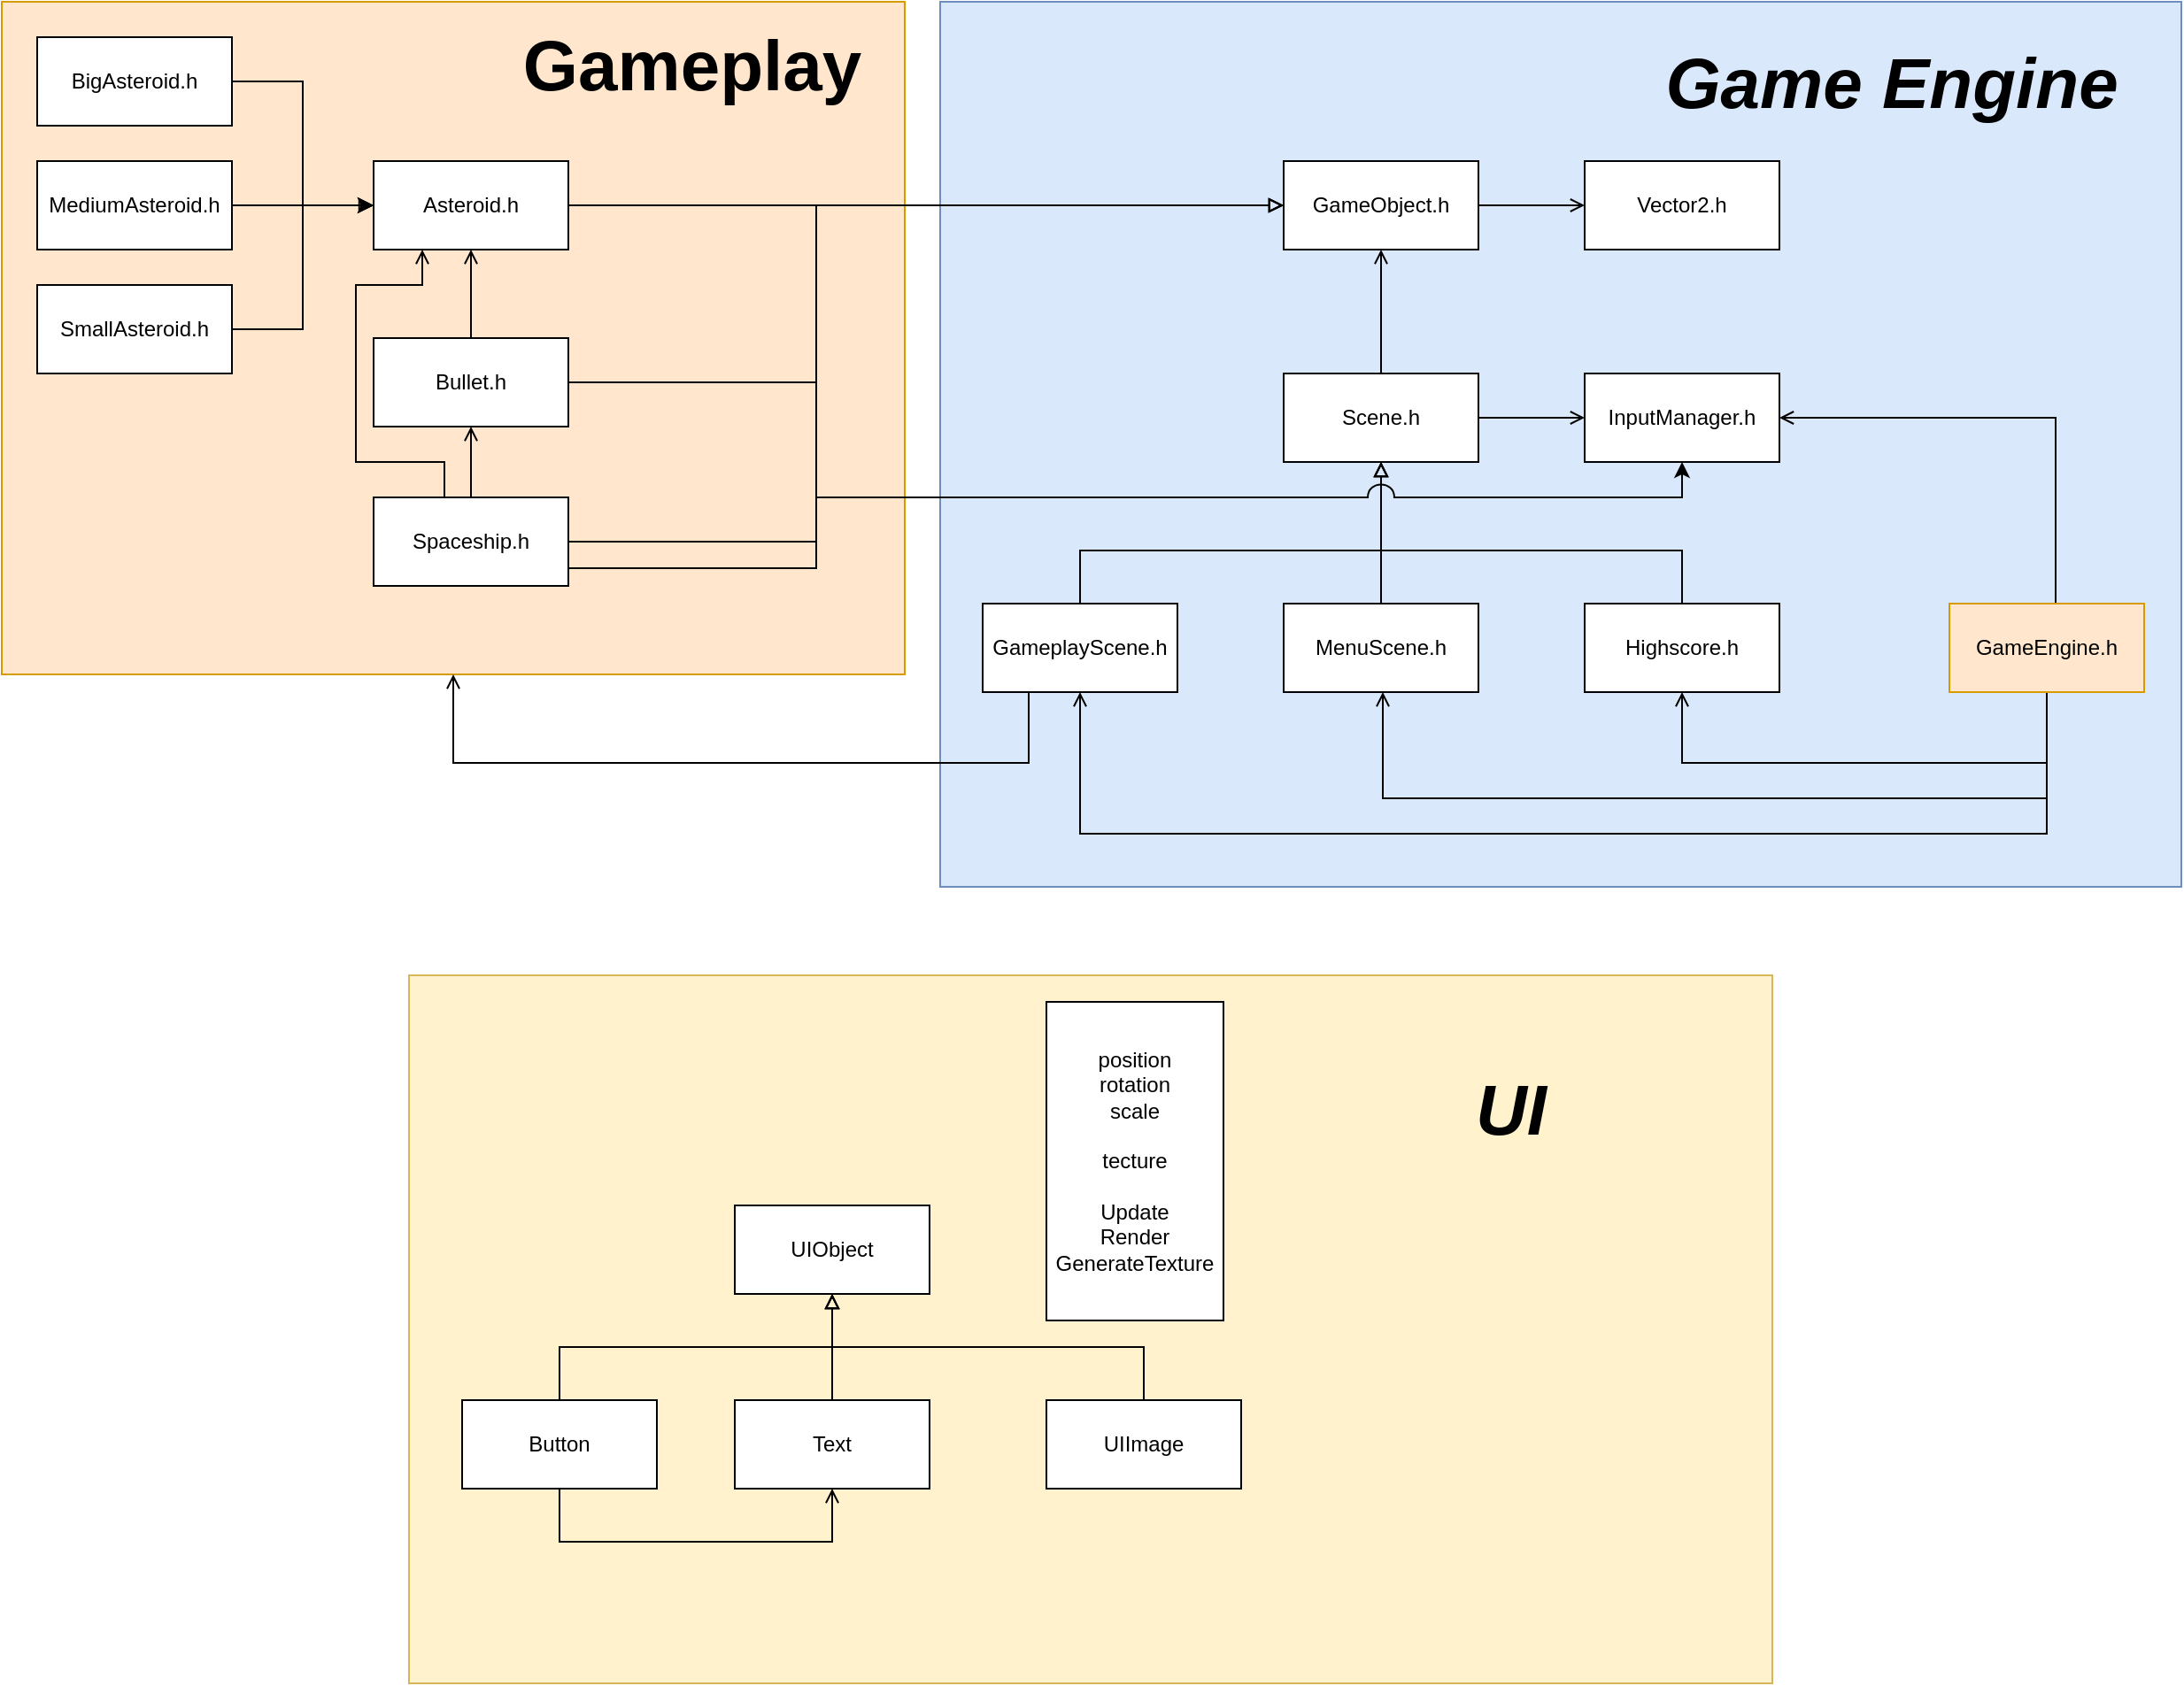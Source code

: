 <mxfile version="21.2.3" type="device">
  <diagram name="Página-1" id="Z-GpTRhiUUzsGDICCLsG">
    <mxGraphModel dx="1434" dy="788" grid="1" gridSize="10" guides="1" tooltips="1" connect="1" arrows="1" fold="1" page="1" pageScale="1" pageWidth="827" pageHeight="1169" math="0" shadow="0">
      <root>
        <mxCell id="0" />
        <mxCell id="1" parent="0" />
        <mxCell id="GXNcmK4nyU1SxAJlSGLX-18" value="" style="rounded=0;whiteSpace=wrap;html=1;fillColor=#fff2cc;strokeColor=#d6b656;" vertex="1" parent="1">
          <mxGeometry x="240" y="570" width="770" height="400" as="geometry" />
        </mxCell>
        <mxCell id="EPxm5rg7ir5jH90M0JC9-44" value="" style="html=1;whiteSpace=wrap;fillColor=#ffe6cc;strokeColor=#d79b00;" parent="1" vertex="1">
          <mxGeometry x="10" y="20" width="510" height="380" as="geometry" />
        </mxCell>
        <mxCell id="EPxm5rg7ir5jH90M0JC9-20" value="" style="html=1;whiteSpace=wrap;fillColor=#dae8fc;strokeColor=#6c8ebf;" parent="1" vertex="1">
          <mxGeometry x="540" y="20" width="701" height="500" as="geometry" />
        </mxCell>
        <mxCell id="ryzJ_HrvIq85pcc00d0r-1" value="Vector2.h" style="html=1;whiteSpace=wrap;" parent="1" vertex="1">
          <mxGeometry x="904" y="110" width="110" height="50" as="geometry" />
        </mxCell>
        <mxCell id="EPxm5rg7ir5jH90M0JC9-10" style="edgeStyle=orthogonalEdgeStyle;rounded=0;orthogonalLoop=1;jettySize=auto;html=1;entryX=0;entryY=0.5;entryDx=0;entryDy=0;endArrow=open;endFill=0;" parent="1" source="ryzJ_HrvIq85pcc00d0r-2" target="ryzJ_HrvIq85pcc00d0r-1" edge="1">
          <mxGeometry relative="1" as="geometry" />
        </mxCell>
        <mxCell id="ryzJ_HrvIq85pcc00d0r-2" value="GameObject.h" style="html=1;whiteSpace=wrap;" parent="1" vertex="1">
          <mxGeometry x="734" y="110" width="110" height="50" as="geometry" />
        </mxCell>
        <mxCell id="MFfV-R_FJJ1yDIUMVOpf-2" style="edgeStyle=orthogonalEdgeStyle;rounded=0;orthogonalLoop=1;jettySize=auto;html=1;endArrow=open;endFill=0;" parent="1" source="EPxm5rg7ir5jH90M0JC9-2" target="ryzJ_HrvIq85pcc00d0r-2" edge="1">
          <mxGeometry relative="1" as="geometry" />
        </mxCell>
        <mxCell id="EPxm5rg7ir5jH90M0JC9-15" style="edgeStyle=orthogonalEdgeStyle;rounded=0;orthogonalLoop=1;jettySize=auto;html=1;entryX=0;entryY=0.5;entryDx=0;entryDy=0;endArrow=open;endFill=0;" parent="1" source="EPxm5rg7ir5jH90M0JC9-2" target="EPxm5rg7ir5jH90M0JC9-12" edge="1">
          <mxGeometry relative="1" as="geometry" />
        </mxCell>
        <mxCell id="EPxm5rg7ir5jH90M0JC9-2" value="Scene.h" style="html=1;whiteSpace=wrap;" parent="1" vertex="1">
          <mxGeometry x="734" y="230" width="110" height="50" as="geometry" />
        </mxCell>
        <mxCell id="EPxm5rg7ir5jH90M0JC9-7" style="edgeStyle=orthogonalEdgeStyle;rounded=0;orthogonalLoop=1;jettySize=auto;html=1;endArrow=block;endFill=0;" parent="1" source="EPxm5rg7ir5jH90M0JC9-4" target="EPxm5rg7ir5jH90M0JC9-2" edge="1">
          <mxGeometry relative="1" as="geometry">
            <Array as="points">
              <mxPoint x="619" y="330" />
              <mxPoint x="789" y="330" />
            </Array>
          </mxGeometry>
        </mxCell>
        <mxCell id="EPxm5rg7ir5jH90M0JC9-47" style="edgeStyle=orthogonalEdgeStyle;rounded=0;orthogonalLoop=1;jettySize=auto;html=1;entryX=0.5;entryY=1;entryDx=0;entryDy=0;endArrow=open;endFill=0;" parent="1" source="EPxm5rg7ir5jH90M0JC9-4" target="EPxm5rg7ir5jH90M0JC9-44" edge="1">
          <mxGeometry relative="1" as="geometry">
            <Array as="points">
              <mxPoint x="590" y="450" />
              <mxPoint x="265" y="450" />
            </Array>
          </mxGeometry>
        </mxCell>
        <mxCell id="EPxm5rg7ir5jH90M0JC9-4" value="GameplayScene.h" style="html=1;whiteSpace=wrap;" parent="1" vertex="1">
          <mxGeometry x="564" y="360" width="110" height="50" as="geometry" />
        </mxCell>
        <mxCell id="EPxm5rg7ir5jH90M0JC9-8" style="edgeStyle=orthogonalEdgeStyle;rounded=0;orthogonalLoop=1;jettySize=auto;html=1;endArrow=block;endFill=0;" parent="1" source="EPxm5rg7ir5jH90M0JC9-5" target="EPxm5rg7ir5jH90M0JC9-2" edge="1">
          <mxGeometry relative="1" as="geometry" />
        </mxCell>
        <mxCell id="EPxm5rg7ir5jH90M0JC9-5" value="MenuScene.h" style="html=1;whiteSpace=wrap;" parent="1" vertex="1">
          <mxGeometry x="734" y="360" width="110" height="50" as="geometry" />
        </mxCell>
        <mxCell id="EPxm5rg7ir5jH90M0JC9-9" style="edgeStyle=orthogonalEdgeStyle;rounded=0;orthogonalLoop=1;jettySize=auto;html=1;entryX=0.5;entryY=1;entryDx=0;entryDy=0;endArrow=block;endFill=0;" parent="1" source="EPxm5rg7ir5jH90M0JC9-6" target="EPxm5rg7ir5jH90M0JC9-2" edge="1">
          <mxGeometry relative="1" as="geometry">
            <Array as="points">
              <mxPoint x="959" y="330" />
              <mxPoint x="789" y="330" />
            </Array>
          </mxGeometry>
        </mxCell>
        <mxCell id="EPxm5rg7ir5jH90M0JC9-6" value="Highscore.h" style="html=1;whiteSpace=wrap;" parent="1" vertex="1">
          <mxGeometry x="904" y="360" width="110" height="50" as="geometry" />
        </mxCell>
        <mxCell id="EPxm5rg7ir5jH90M0JC9-14" style="edgeStyle=orthogonalEdgeStyle;rounded=0;orthogonalLoop=1;jettySize=auto;html=1;entryX=1;entryY=0.5;entryDx=0;entryDy=0;endArrow=open;endFill=0;" parent="1" source="EPxm5rg7ir5jH90M0JC9-11" target="EPxm5rg7ir5jH90M0JC9-12" edge="1">
          <mxGeometry relative="1" as="geometry">
            <Array as="points">
              <mxPoint x="1170" y="255" />
            </Array>
          </mxGeometry>
        </mxCell>
        <mxCell id="EPxm5rg7ir5jH90M0JC9-17" style="edgeStyle=orthogonalEdgeStyle;rounded=0;orthogonalLoop=1;jettySize=auto;html=1;endArrow=open;endFill=0;" parent="1" source="EPxm5rg7ir5jH90M0JC9-11" target="EPxm5rg7ir5jH90M0JC9-4" edge="1">
          <mxGeometry relative="1" as="geometry">
            <Array as="points">
              <mxPoint x="1165" y="490" />
              <mxPoint x="619" y="490" />
            </Array>
          </mxGeometry>
        </mxCell>
        <mxCell id="EPxm5rg7ir5jH90M0JC9-18" style="edgeStyle=orthogonalEdgeStyle;rounded=0;orthogonalLoop=1;jettySize=auto;html=1;endArrow=open;endFill=0;" parent="1" source="EPxm5rg7ir5jH90M0JC9-11" target="EPxm5rg7ir5jH90M0JC9-5" edge="1">
          <mxGeometry relative="1" as="geometry">
            <Array as="points">
              <mxPoint x="1165" y="470" />
              <mxPoint x="790" y="470" />
            </Array>
          </mxGeometry>
        </mxCell>
        <mxCell id="EPxm5rg7ir5jH90M0JC9-19" style="edgeStyle=orthogonalEdgeStyle;rounded=0;orthogonalLoop=1;jettySize=auto;html=1;endArrow=open;endFill=0;" parent="1" source="EPxm5rg7ir5jH90M0JC9-11" target="EPxm5rg7ir5jH90M0JC9-6" edge="1">
          <mxGeometry relative="1" as="geometry">
            <Array as="points">
              <mxPoint x="1165" y="450" />
              <mxPoint x="959" y="450" />
            </Array>
          </mxGeometry>
        </mxCell>
        <mxCell id="EPxm5rg7ir5jH90M0JC9-11" value="GameEngine.h" style="html=1;whiteSpace=wrap;fillColor=#ffe6cc;strokeColor=#d79b00;" parent="1" vertex="1">
          <mxGeometry x="1110" y="360" width="110" height="50" as="geometry" />
        </mxCell>
        <mxCell id="EPxm5rg7ir5jH90M0JC9-12" value="InputManager.h" style="html=1;whiteSpace=wrap;" parent="1" vertex="1">
          <mxGeometry x="904" y="230" width="110" height="50" as="geometry" />
        </mxCell>
        <mxCell id="EPxm5rg7ir5jH90M0JC9-21" value="&lt;font style=&quot;font-size: 40px;&quot;&gt;&lt;i&gt;&lt;b&gt;Game Engine&lt;/b&gt;&lt;/i&gt;&lt;/font&gt;" style="text;html=1;strokeColor=none;fillColor=none;align=center;verticalAlign=middle;whiteSpace=wrap;rounded=0;" parent="1" vertex="1">
          <mxGeometry x="930" y="50" width="295" height="30" as="geometry" />
        </mxCell>
        <mxCell id="EPxm5rg7ir5jH90M0JC9-35" style="edgeStyle=orthogonalEdgeStyle;rounded=0;orthogonalLoop=1;jettySize=auto;html=1;entryX=0.5;entryY=1;entryDx=0;entryDy=0;endArrow=open;endFill=0;" parent="1" source="EPxm5rg7ir5jH90M0JC9-24" target="EPxm5rg7ir5jH90M0JC9-27" edge="1">
          <mxGeometry relative="1" as="geometry" />
        </mxCell>
        <mxCell id="EPxm5rg7ir5jH90M0JC9-37" style="edgeStyle=orthogonalEdgeStyle;rounded=0;orthogonalLoop=1;jettySize=auto;html=1;entryX=0.25;entryY=1;entryDx=0;entryDy=0;endArrow=open;endFill=0;" parent="1" source="EPxm5rg7ir5jH90M0JC9-24" target="EPxm5rg7ir5jH90M0JC9-25" edge="1">
          <mxGeometry relative="1" as="geometry">
            <mxPoint x="210" y="190" as="targetPoint" />
            <Array as="points">
              <mxPoint x="260" y="280" />
              <mxPoint x="210" y="280" />
              <mxPoint x="210" y="180" />
              <mxPoint x="248" y="180" />
            </Array>
          </mxGeometry>
        </mxCell>
        <mxCell id="EPxm5rg7ir5jH90M0JC9-42" style="edgeStyle=orthogonalEdgeStyle;rounded=0;orthogonalLoop=1;jettySize=auto;html=1;entryX=0;entryY=0.5;entryDx=0;entryDy=0;endArrow=block;endFill=0;" parent="1" source="EPxm5rg7ir5jH90M0JC9-24" target="ryzJ_HrvIq85pcc00d0r-2" edge="1">
          <mxGeometry relative="1" as="geometry">
            <Array as="points">
              <mxPoint x="470" y="325" />
              <mxPoint x="470" y="135" />
            </Array>
          </mxGeometry>
        </mxCell>
        <mxCell id="EPxm5rg7ir5jH90M0JC9-48" style="edgeStyle=orthogonalEdgeStyle;rounded=0;orthogonalLoop=1;jettySize=auto;html=1;jumpStyle=arc;jumpSize=15;" parent="1" source="EPxm5rg7ir5jH90M0JC9-24" target="EPxm5rg7ir5jH90M0JC9-12" edge="1">
          <mxGeometry relative="1" as="geometry">
            <Array as="points">
              <mxPoint x="470" y="340" />
              <mxPoint x="470" y="300" />
              <mxPoint x="959" y="300" />
            </Array>
          </mxGeometry>
        </mxCell>
        <mxCell id="EPxm5rg7ir5jH90M0JC9-24" value="Spaceship.h" style="html=1;whiteSpace=wrap;" parent="1" vertex="1">
          <mxGeometry x="220" y="300" width="110" height="50" as="geometry" />
        </mxCell>
        <mxCell id="EPxm5rg7ir5jH90M0JC9-40" style="edgeStyle=orthogonalEdgeStyle;rounded=0;orthogonalLoop=1;jettySize=auto;html=1;endArrow=block;endFill=0;" parent="1" source="EPxm5rg7ir5jH90M0JC9-25" target="ryzJ_HrvIq85pcc00d0r-2" edge="1">
          <mxGeometry relative="1" as="geometry">
            <Array as="points">
              <mxPoint x="540" y="135" />
              <mxPoint x="540" y="135" />
            </Array>
          </mxGeometry>
        </mxCell>
        <mxCell id="EPxm5rg7ir5jH90M0JC9-25" value="Asteroid.h" style="html=1;whiteSpace=wrap;" parent="1" vertex="1">
          <mxGeometry x="220" y="110" width="110" height="50" as="geometry" />
        </mxCell>
        <mxCell id="EPxm5rg7ir5jH90M0JC9-36" style="edgeStyle=orthogonalEdgeStyle;rounded=0;orthogonalLoop=1;jettySize=auto;html=1;endArrow=open;endFill=0;" parent="1" source="EPxm5rg7ir5jH90M0JC9-27" target="EPxm5rg7ir5jH90M0JC9-25" edge="1">
          <mxGeometry relative="1" as="geometry" />
        </mxCell>
        <mxCell id="EPxm5rg7ir5jH90M0JC9-43" style="edgeStyle=orthogonalEdgeStyle;rounded=0;orthogonalLoop=1;jettySize=auto;html=1;entryX=0;entryY=0.5;entryDx=0;entryDy=0;endArrow=block;endFill=0;" parent="1" source="EPxm5rg7ir5jH90M0JC9-27" target="ryzJ_HrvIq85pcc00d0r-2" edge="1">
          <mxGeometry relative="1" as="geometry">
            <Array as="points">
              <mxPoint x="470" y="235" />
              <mxPoint x="470" y="135" />
            </Array>
          </mxGeometry>
        </mxCell>
        <mxCell id="EPxm5rg7ir5jH90M0JC9-27" value="Bullet.h" style="html=1;whiteSpace=wrap;" parent="1" vertex="1">
          <mxGeometry x="220" y="210" width="110" height="50" as="geometry" />
        </mxCell>
        <mxCell id="CU54S_pNguIJNwgDWy82-1" style="edgeStyle=orthogonalEdgeStyle;rounded=0;orthogonalLoop=1;jettySize=auto;html=1;entryX=0;entryY=0.5;entryDx=0;entryDy=0;endArrow=block;endFill=0;" parent="1" source="EPxm5rg7ir5jH90M0JC9-28" target="EPxm5rg7ir5jH90M0JC9-25" edge="1">
          <mxGeometry relative="1" as="geometry" />
        </mxCell>
        <mxCell id="EPxm5rg7ir5jH90M0JC9-28" value="BigAsteroid.h" style="html=1;whiteSpace=wrap;" parent="1" vertex="1">
          <mxGeometry x="30" y="40" width="110" height="50" as="geometry" />
        </mxCell>
        <mxCell id="EPxm5rg7ir5jH90M0JC9-32" style="edgeStyle=orthogonalEdgeStyle;rounded=0;orthogonalLoop=1;jettySize=auto;html=1;entryX=0;entryY=0.5;entryDx=0;entryDy=0;" parent="1" source="EPxm5rg7ir5jH90M0JC9-29" target="EPxm5rg7ir5jH90M0JC9-25" edge="1">
          <mxGeometry relative="1" as="geometry" />
        </mxCell>
        <mxCell id="EPxm5rg7ir5jH90M0JC9-29" value="MediumAsteroid.h" style="html=1;whiteSpace=wrap;" parent="1" vertex="1">
          <mxGeometry x="30" y="110" width="110" height="50" as="geometry" />
        </mxCell>
        <mxCell id="EPxm5rg7ir5jH90M0JC9-31" style="edgeStyle=orthogonalEdgeStyle;rounded=0;orthogonalLoop=1;jettySize=auto;html=1;entryX=0;entryY=0.5;entryDx=0;entryDy=0;" parent="1" source="EPxm5rg7ir5jH90M0JC9-30" target="EPxm5rg7ir5jH90M0JC9-25" edge="1">
          <mxGeometry relative="1" as="geometry" />
        </mxCell>
        <mxCell id="EPxm5rg7ir5jH90M0JC9-30" value="SmallAsteroid.h" style="html=1;whiteSpace=wrap;" parent="1" vertex="1">
          <mxGeometry x="30" y="180" width="110" height="50" as="geometry" />
        </mxCell>
        <mxCell id="EPxm5rg7ir5jH90M0JC9-45" value="&lt;font style=&quot;font-size: 40px;&quot;&gt;&lt;b&gt;Gameplay&lt;/b&gt;&lt;/font&gt;" style="text;html=1;strokeColor=none;fillColor=none;align=center;verticalAlign=middle;whiteSpace=wrap;rounded=0;" parent="1" vertex="1">
          <mxGeometry x="370" y="40" width="60" height="30" as="geometry" />
        </mxCell>
        <mxCell id="GXNcmK4nyU1SxAJlSGLX-13" style="edgeStyle=orthogonalEdgeStyle;rounded=0;orthogonalLoop=1;jettySize=auto;html=1;entryX=0.5;entryY=1;entryDx=0;entryDy=0;endArrow=block;endFill=0;" edge="1" parent="1" source="GXNcmK4nyU1SxAJlSGLX-1" target="GXNcmK4nyU1SxAJlSGLX-11">
          <mxGeometry relative="1" as="geometry" />
        </mxCell>
        <mxCell id="GXNcmK4nyU1SxAJlSGLX-1" value="Text" style="html=1;whiteSpace=wrap;" vertex="1" parent="1">
          <mxGeometry x="424" y="810" width="110" height="50" as="geometry" />
        </mxCell>
        <mxCell id="GXNcmK4nyU1SxAJlSGLX-14" style="edgeStyle=orthogonalEdgeStyle;rounded=0;orthogonalLoop=1;jettySize=auto;html=1;entryX=0.5;entryY=1;entryDx=0;entryDy=0;endArrow=block;endFill=0;" edge="1" parent="1" source="GXNcmK4nyU1SxAJlSGLX-2" target="GXNcmK4nyU1SxAJlSGLX-11">
          <mxGeometry relative="1" as="geometry">
            <Array as="points">
              <mxPoint x="655" y="780" />
              <mxPoint x="479" y="780" />
            </Array>
          </mxGeometry>
        </mxCell>
        <mxCell id="GXNcmK4nyU1SxAJlSGLX-2" value="UIImage" style="html=1;whiteSpace=wrap;" vertex="1" parent="1">
          <mxGeometry x="600" y="810" width="110" height="50" as="geometry" />
        </mxCell>
        <mxCell id="GXNcmK4nyU1SxAJlSGLX-9" style="edgeStyle=orthogonalEdgeStyle;rounded=0;orthogonalLoop=1;jettySize=auto;html=1;entryX=0.5;entryY=1;entryDx=0;entryDy=0;endArrow=open;endFill=0;" edge="1" parent="1" source="GXNcmK4nyU1SxAJlSGLX-3" target="GXNcmK4nyU1SxAJlSGLX-1">
          <mxGeometry relative="1" as="geometry">
            <Array as="points">
              <mxPoint x="325" y="890" />
              <mxPoint x="479" y="890" />
            </Array>
          </mxGeometry>
        </mxCell>
        <mxCell id="GXNcmK4nyU1SxAJlSGLX-12" style="edgeStyle=orthogonalEdgeStyle;rounded=0;orthogonalLoop=1;jettySize=auto;html=1;endArrow=block;endFill=0;" edge="1" parent="1" source="GXNcmK4nyU1SxAJlSGLX-3" target="GXNcmK4nyU1SxAJlSGLX-11">
          <mxGeometry relative="1" as="geometry">
            <Array as="points">
              <mxPoint x="325" y="780" />
              <mxPoint x="479" y="780" />
            </Array>
          </mxGeometry>
        </mxCell>
        <mxCell id="GXNcmK4nyU1SxAJlSGLX-3" value="Button" style="html=1;whiteSpace=wrap;" vertex="1" parent="1">
          <mxGeometry x="270" y="810" width="110" height="50" as="geometry" />
        </mxCell>
        <mxCell id="GXNcmK4nyU1SxAJlSGLX-11" value="UIObject" style="html=1;whiteSpace=wrap;" vertex="1" parent="1">
          <mxGeometry x="424" y="700" width="110" height="50" as="geometry" />
        </mxCell>
        <mxCell id="GXNcmK4nyU1SxAJlSGLX-16" value="&lt;font style=&quot;font-size: 40px;&quot;&gt;&lt;i&gt;&lt;b&gt;UI&lt;/b&gt;&lt;/i&gt;&lt;/font&gt;" style="text;html=1;strokeColor=none;fillColor=none;align=center;verticalAlign=middle;whiteSpace=wrap;rounded=0;" vertex="1" parent="1">
          <mxGeometry x="715" y="630" width="295" height="30" as="geometry" />
        </mxCell>
        <mxCell id="GXNcmK4nyU1SxAJlSGLX-19" value="position&lt;br&gt;rotation&lt;br&gt;scale&lt;br&gt;&lt;br&gt;tecture&lt;br&gt;&lt;br&gt;Update&lt;br&gt;Render&lt;br&gt;GenerateTexture" style="html=1;whiteSpace=wrap;" vertex="1" parent="1">
          <mxGeometry x="600" y="585" width="100" height="180" as="geometry" />
        </mxCell>
      </root>
    </mxGraphModel>
  </diagram>
</mxfile>
